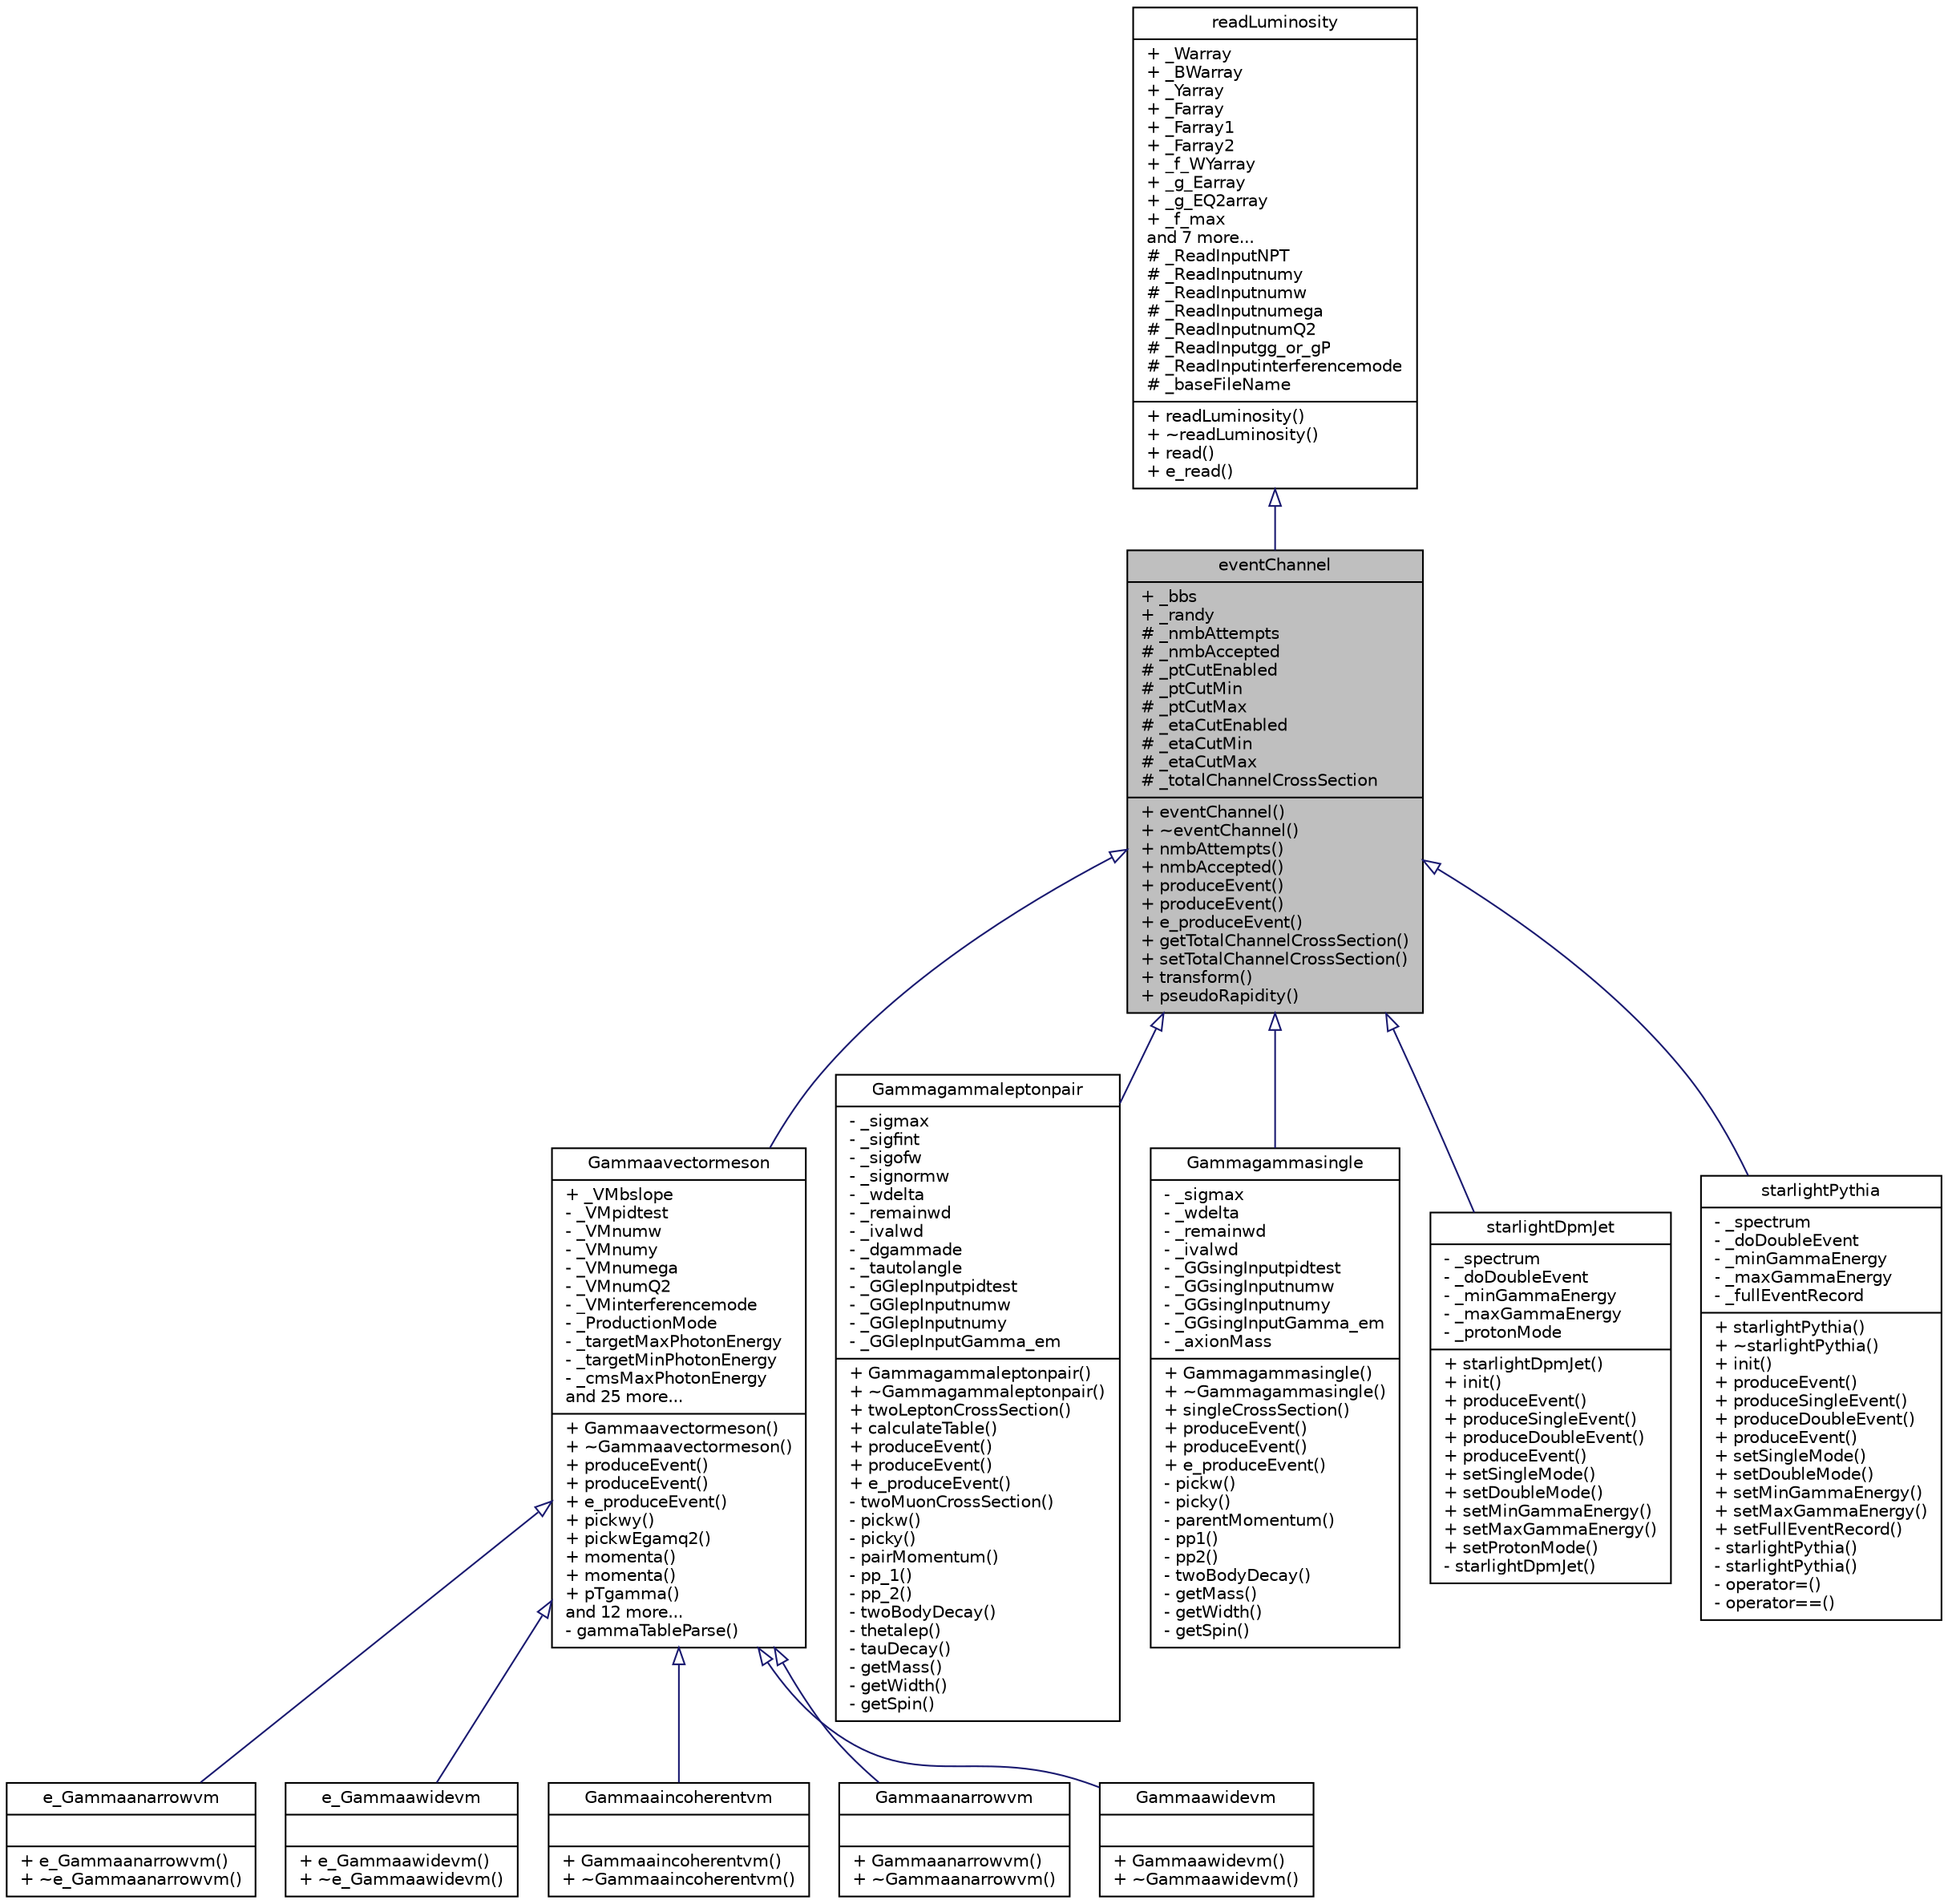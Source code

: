 digraph "eventChannel"
{
 // LATEX_PDF_SIZE
  bgcolor="transparent";
  edge [fontname="Helvetica",fontsize="10",labelfontname="Helvetica",labelfontsize="10"];
  node [fontname="Helvetica",fontsize="10",shape=record];
  Node0 [label="{eventChannel\n|+ _bbs\l+ _randy\l# _nmbAttempts\l# _nmbAccepted\l# _ptCutEnabled\l# _ptCutMin\l# _ptCutMax\l# _etaCutEnabled\l# _etaCutMin\l# _etaCutMax\l# _totalChannelCrossSection\l|+ eventChannel()\l+ ~eventChannel()\l+ nmbAttempts()\l+ nmbAccepted()\l+ produceEvent()\l+ produceEvent()\l+ e_produceEvent()\l+ getTotalChannelCrossSection()\l+ setTotalChannelCrossSection()\l+ transform()\l+ pseudoRapidity()\l}",height=0.2,width=0.4,color="black", fillcolor="grey75", style="filled", fontcolor="black",tooltip=" "];
  Node1 -> Node0 [dir="back",color="midnightblue",fontsize="10",style="solid",arrowtail="onormal",fontname="Helvetica"];
  Node1 [label="{readLuminosity\n|+ _Warray\l+ _BWarray\l+ _Yarray\l+ _Farray\l+ _Farray1\l+ _Farray2\l+ _f_WYarray\l+ _g_Earray\l+ _g_EQ2array\l+ _f_max\land 7 more...\l# _ReadInputNPT\l# _ReadInputnumy\l# _ReadInputnumw\l# _ReadInputnumega\l# _ReadInputnumQ2\l# _ReadInputgg_or_gP\l# _ReadInputinterferencemode\l# _baseFileName\l|+ readLuminosity()\l+ ~readLuminosity()\l+ read()\l+ e_read()\l}",height=0.2,width=0.4,color="black",URL="$classreadLuminosity.html",tooltip=" "];
  Node0 -> Node2 [dir="back",color="midnightblue",fontsize="10",style="solid",arrowtail="onormal",fontname="Helvetica"];
  Node2 [label="{Gammaavectormeson\n|+ _VMbslope\l- _VMpidtest\l- _VMnumw\l- _VMnumy\l- _VMnumega\l- _VMnumQ2\l- _VMinterferencemode\l- _ProductionMode\l- _targetMaxPhotonEnergy\l- _targetMinPhotonEnergy\l- _cmsMaxPhotonEnergy\land 25 more...\l|+ Gammaavectormeson()\l+ ~Gammaavectormeson()\l+ produceEvent()\l+ produceEvent()\l+ e_produceEvent()\l+ pickwy()\l+ pickwEgamq2()\l+ momenta()\l+ momenta()\l+ pTgamma()\land 12 more...\l- gammaTableParse()\l}",height=0.2,width=0.4,color="black",URL="$classGammaavectormeson.html",tooltip=" "];
  Node2 -> Node3 [dir="back",color="midnightblue",fontsize="10",style="solid",arrowtail="onormal",fontname="Helvetica"];
  Node3 [label="{e_Gammaanarrowvm\n||+ e_Gammaanarrowvm()\l+ ~e_Gammaanarrowvm()\l}",height=0.2,width=0.4,color="black",URL="$classe__Gammaanarrowvm.html",tooltip=" "];
  Node2 -> Node4 [dir="back",color="midnightblue",fontsize="10",style="solid",arrowtail="onormal",fontname="Helvetica"];
  Node4 [label="{e_Gammaawidevm\n||+ e_Gammaawidevm()\l+ ~e_Gammaawidevm()\l}",height=0.2,width=0.4,color="black",URL="$classe__Gammaawidevm.html",tooltip=" "];
  Node2 -> Node5 [dir="back",color="midnightblue",fontsize="10",style="solid",arrowtail="onormal",fontname="Helvetica"];
  Node5 [label="{Gammaaincoherentvm\n||+ Gammaaincoherentvm()\l+ ~Gammaaincoherentvm()\l}",height=0.2,width=0.4,color="black",URL="$classGammaaincoherentvm.html",tooltip=" "];
  Node2 -> Node6 [dir="back",color="midnightblue",fontsize="10",style="solid",arrowtail="onormal",fontname="Helvetica"];
  Node6 [label="{Gammaanarrowvm\n||+ Gammaanarrowvm()\l+ ~Gammaanarrowvm()\l}",height=0.2,width=0.4,color="black",URL="$classGammaanarrowvm.html",tooltip=" "];
  Node2 -> Node7 [dir="back",color="midnightblue",fontsize="10",style="solid",arrowtail="onormal",fontname="Helvetica"];
  Node7 [label="{Gammaawidevm\n||+ Gammaawidevm()\l+ ~Gammaawidevm()\l}",height=0.2,width=0.4,color="black",URL="$classGammaawidevm.html",tooltip=" "];
  Node0 -> Node8 [dir="back",color="midnightblue",fontsize="10",style="solid",arrowtail="onormal",fontname="Helvetica"];
  Node8 [label="{Gammagammaleptonpair\n|- _sigmax\l- _sigfint\l- _sigofw\l- _signormw\l- _wdelta\l- _remainwd\l- _ivalwd\l- _dgammade\l- _tautolangle\l- _GGlepInputpidtest\l- _GGlepInputnumw\l- _GGlepInputnumy\l- _GGlepInputGamma_em\l|+ Gammagammaleptonpair()\l+ ~Gammagammaleptonpair()\l+ twoLeptonCrossSection()\l+ calculateTable()\l+ produceEvent()\l+ produceEvent()\l+ e_produceEvent()\l- twoMuonCrossSection()\l- pickw()\l- picky()\l- pairMomentum()\l- pp_1()\l- pp_2()\l- twoBodyDecay()\l- thetalep()\l- tauDecay()\l- getMass()\l- getWidth()\l- getSpin()\l}",height=0.2,width=0.4,color="black",URL="$classGammagammaleptonpair.html",tooltip=" "];
  Node0 -> Node9 [dir="back",color="midnightblue",fontsize="10",style="solid",arrowtail="onormal",fontname="Helvetica"];
  Node9 [label="{Gammagammasingle\n|- _sigmax\l- _wdelta\l- _remainwd\l- _ivalwd\l- _GGsingInputpidtest\l- _GGsingInputnumw\l- _GGsingInputnumy\l- _GGsingInputGamma_em\l- _axionMass\l|+ Gammagammasingle()\l+ ~Gammagammasingle()\l+ singleCrossSection()\l+ produceEvent()\l+ produceEvent()\l+ e_produceEvent()\l- pickw()\l- picky()\l- parentMomentum()\l- pp1()\l- pp2()\l- twoBodyDecay()\l- getMass()\l- getWidth()\l- getSpin()\l}",height=0.2,width=0.4,color="black",URL="$classGammagammasingle.html",tooltip=" "];
  Node0 -> Node10 [dir="back",color="midnightblue",fontsize="10",style="solid",arrowtail="onormal",fontname="Helvetica"];
  Node10 [label="{starlightDpmJet\n|- _spectrum\l- _doDoubleEvent\l- _minGammaEnergy\l- _maxGammaEnergy\l- _protonMode\l|+ starlightDpmJet()\l+ init()\l+ produceEvent()\l+ produceSingleEvent()\l+ produceDoubleEvent()\l+ produceEvent()\l+ setSingleMode()\l+ setDoubleMode()\l+ setMinGammaEnergy()\l+ setMaxGammaEnergy()\l+ setProtonMode()\l- starlightDpmJet()\l}",height=0.2,width=0.4,color="black",URL="$classstarlightDpmJet.html",tooltip=" "];
  Node0 -> Node11 [dir="back",color="midnightblue",fontsize="10",style="solid",arrowtail="onormal",fontname="Helvetica"];
  Node11 [label="{starlightPythia\n|- _spectrum\l- _doDoubleEvent\l- _minGammaEnergy\l- _maxGammaEnergy\l- _fullEventRecord\l|+ starlightPythia()\l+ ~starlightPythia()\l+ init()\l+ produceEvent()\l+ produceSingleEvent()\l+ produceDoubleEvent()\l+ produceEvent()\l+ setSingleMode()\l+ setDoubleMode()\l+ setMinGammaEnergy()\l+ setMaxGammaEnergy()\l+ setFullEventRecord()\l- starlightPythia()\l- starlightPythia()\l- operator=()\l- operator==()\l}",height=0.2,width=0.4,color="black",URL="$classstarlightPythia.html",tooltip=" "];
}
